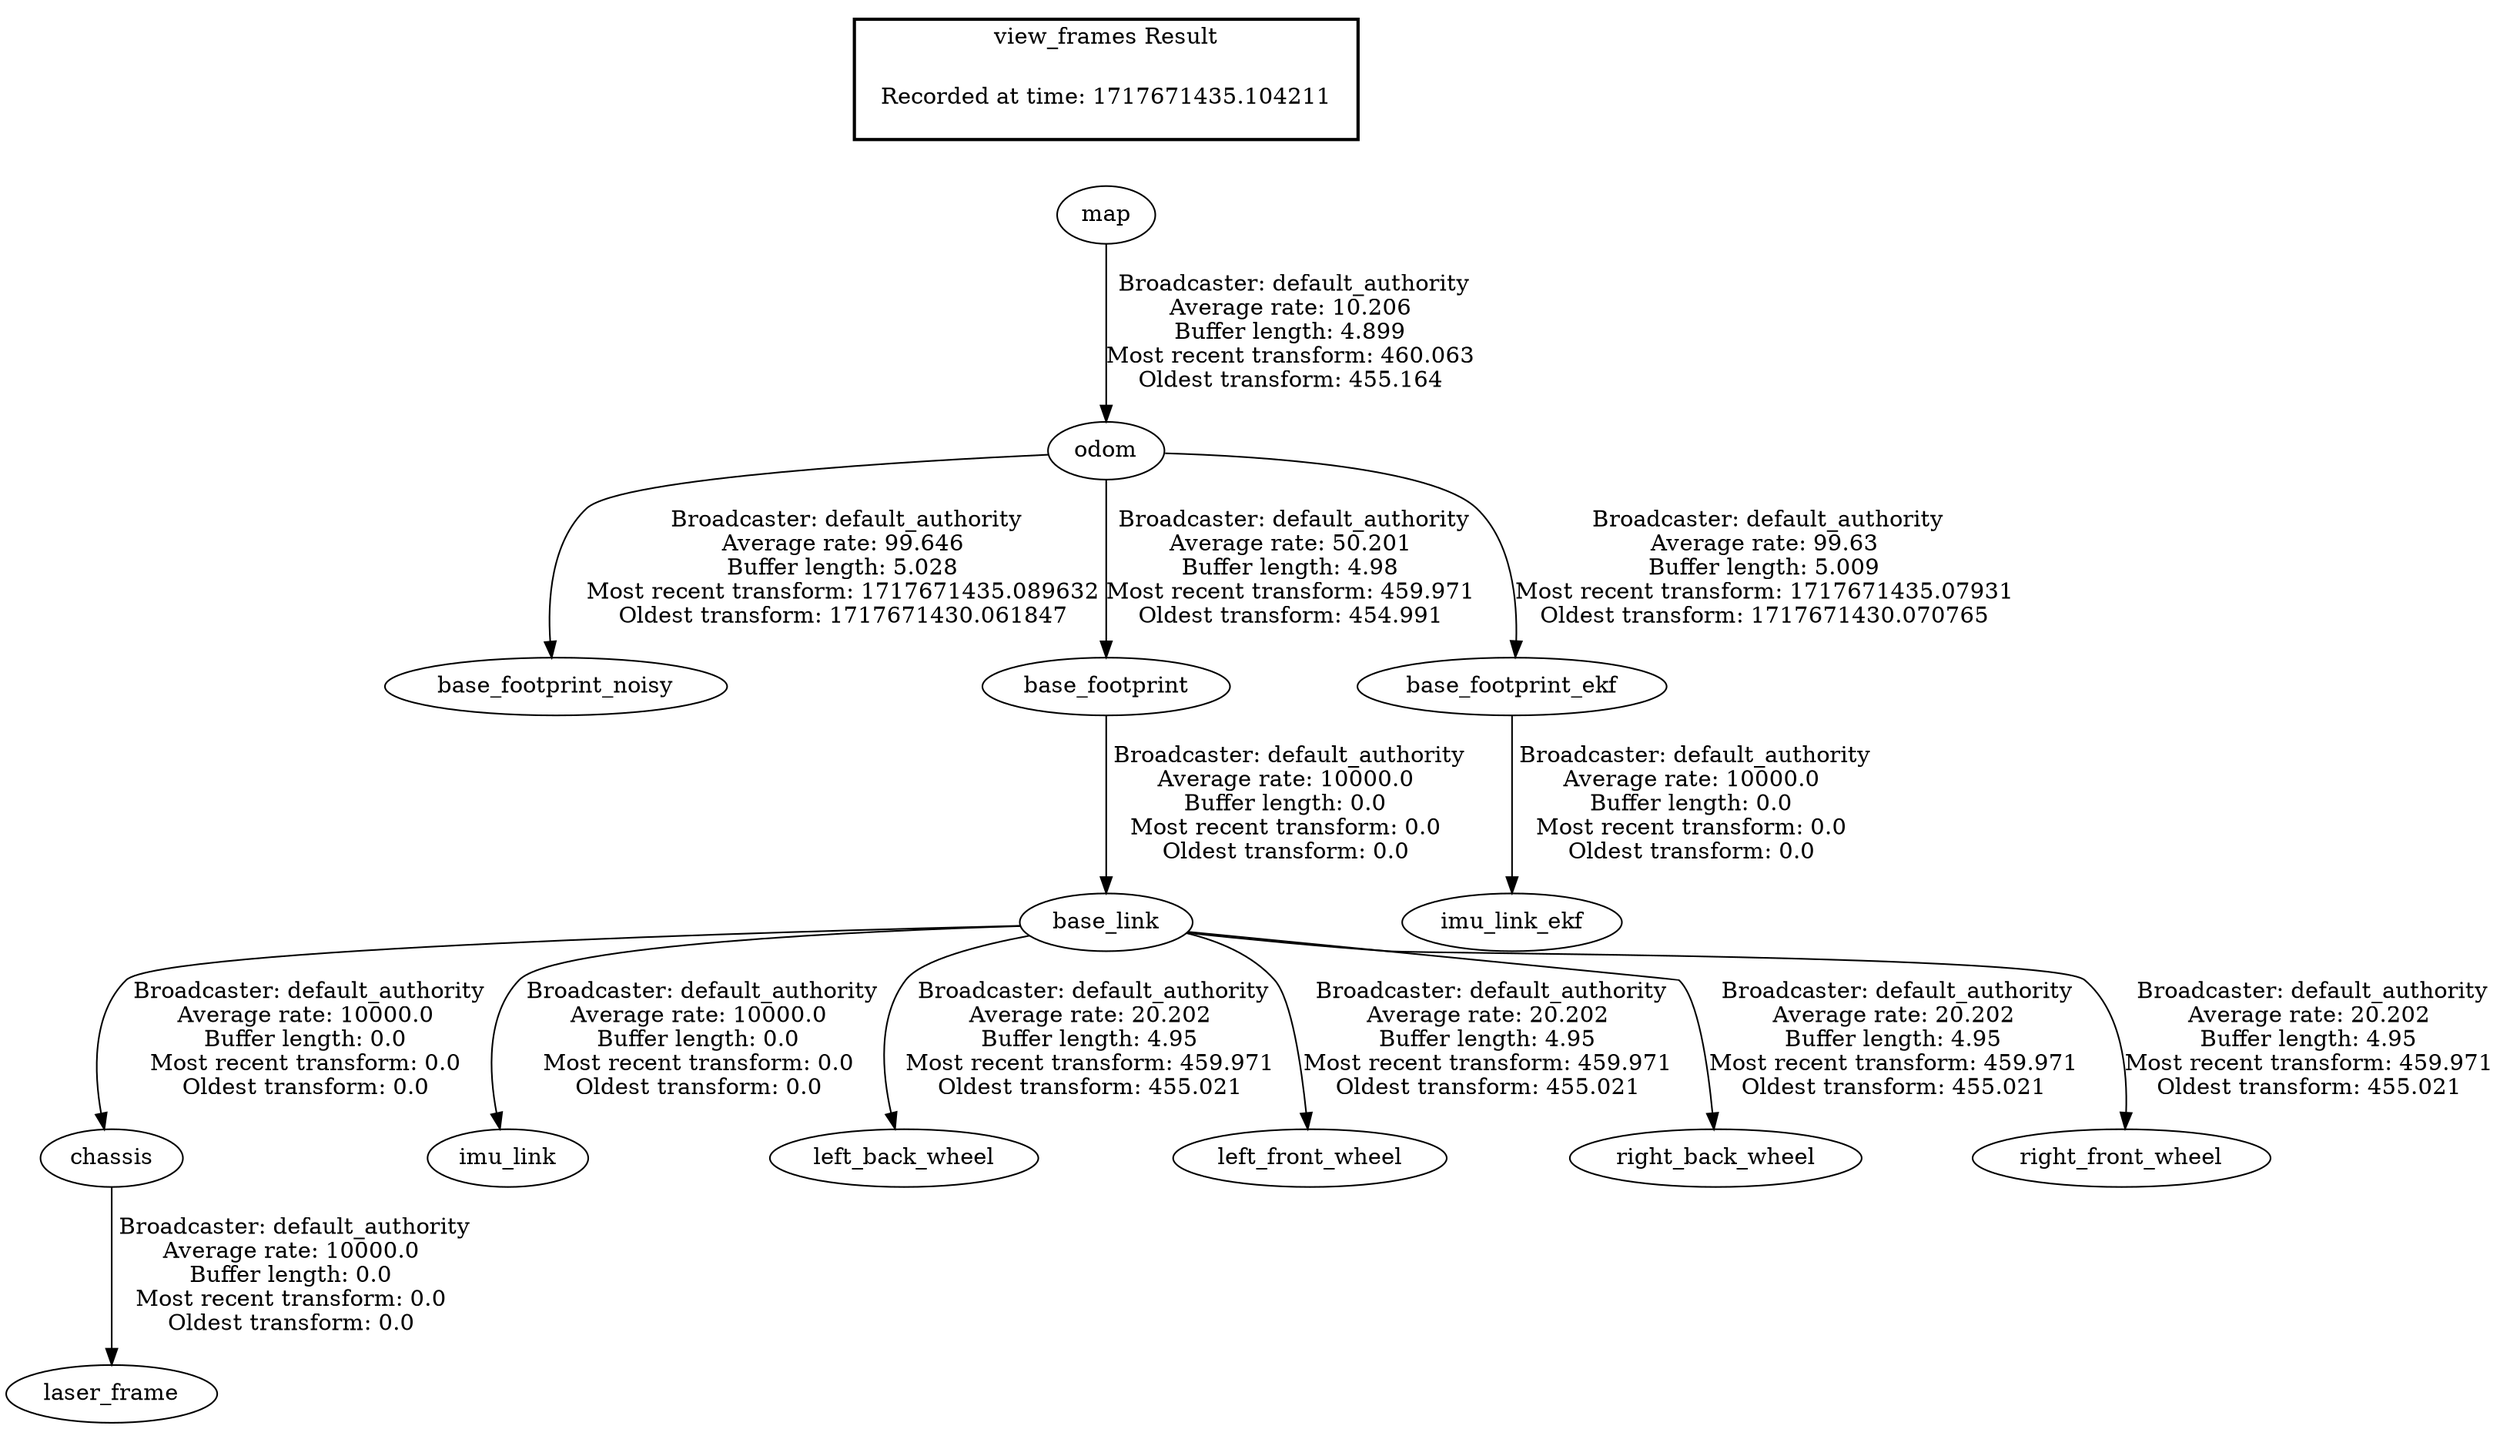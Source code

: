 digraph G {
"odom" -> "base_footprint_noisy"[label=" Broadcaster: default_authority\nAverage rate: 99.646\nBuffer length: 5.028\nMost recent transform: 1717671435.089632\nOldest transform: 1717671430.061847\n"];
"map" -> "odom"[label=" Broadcaster: default_authority\nAverage rate: 10.206\nBuffer length: 4.899\nMost recent transform: 460.063\nOldest transform: 455.164\n"];
"base_footprint" -> "base_link"[label=" Broadcaster: default_authority\nAverage rate: 10000.0\nBuffer length: 0.0\nMost recent transform: 0.0\nOldest transform: 0.0\n"];
"odom" -> "base_footprint"[label=" Broadcaster: default_authority\nAverage rate: 50.201\nBuffer length: 4.98\nMost recent transform: 459.971\nOldest transform: 454.991\n"];
"base_link" -> "chassis"[label=" Broadcaster: default_authority\nAverage rate: 10000.0\nBuffer length: 0.0\nMost recent transform: 0.0\nOldest transform: 0.0\n"];
"base_link" -> "imu_link"[label=" Broadcaster: default_authority\nAverage rate: 10000.0\nBuffer length: 0.0\nMost recent transform: 0.0\nOldest transform: 0.0\n"];
"chassis" -> "laser_frame"[label=" Broadcaster: default_authority\nAverage rate: 10000.0\nBuffer length: 0.0\nMost recent transform: 0.0\nOldest transform: 0.0\n"];
"base_footprint_ekf" -> "imu_link_ekf"[label=" Broadcaster: default_authority\nAverage rate: 10000.0\nBuffer length: 0.0\nMost recent transform: 0.0\nOldest transform: 0.0\n"];
"odom" -> "base_footprint_ekf"[label=" Broadcaster: default_authority\nAverage rate: 99.63\nBuffer length: 5.009\nMost recent transform: 1717671435.07931\nOldest transform: 1717671430.070765\n"];
"base_link" -> "left_back_wheel"[label=" Broadcaster: default_authority\nAverage rate: 20.202\nBuffer length: 4.95\nMost recent transform: 459.971\nOldest transform: 455.021\n"];
"base_link" -> "left_front_wheel"[label=" Broadcaster: default_authority\nAverage rate: 20.202\nBuffer length: 4.95\nMost recent transform: 459.971\nOldest transform: 455.021\n"];
"base_link" -> "right_back_wheel"[label=" Broadcaster: default_authority\nAverage rate: 20.202\nBuffer length: 4.95\nMost recent transform: 459.971\nOldest transform: 455.021\n"];
"base_link" -> "right_front_wheel"[label=" Broadcaster: default_authority\nAverage rate: 20.202\nBuffer length: 4.95\nMost recent transform: 459.971\nOldest transform: 455.021\n"];
edge [style=invis];
 subgraph cluster_legend { style=bold; color=black; label ="view_frames Result";
"Recorded at time: 1717671435.104211"[ shape=plaintext ] ;
}->"map";
}